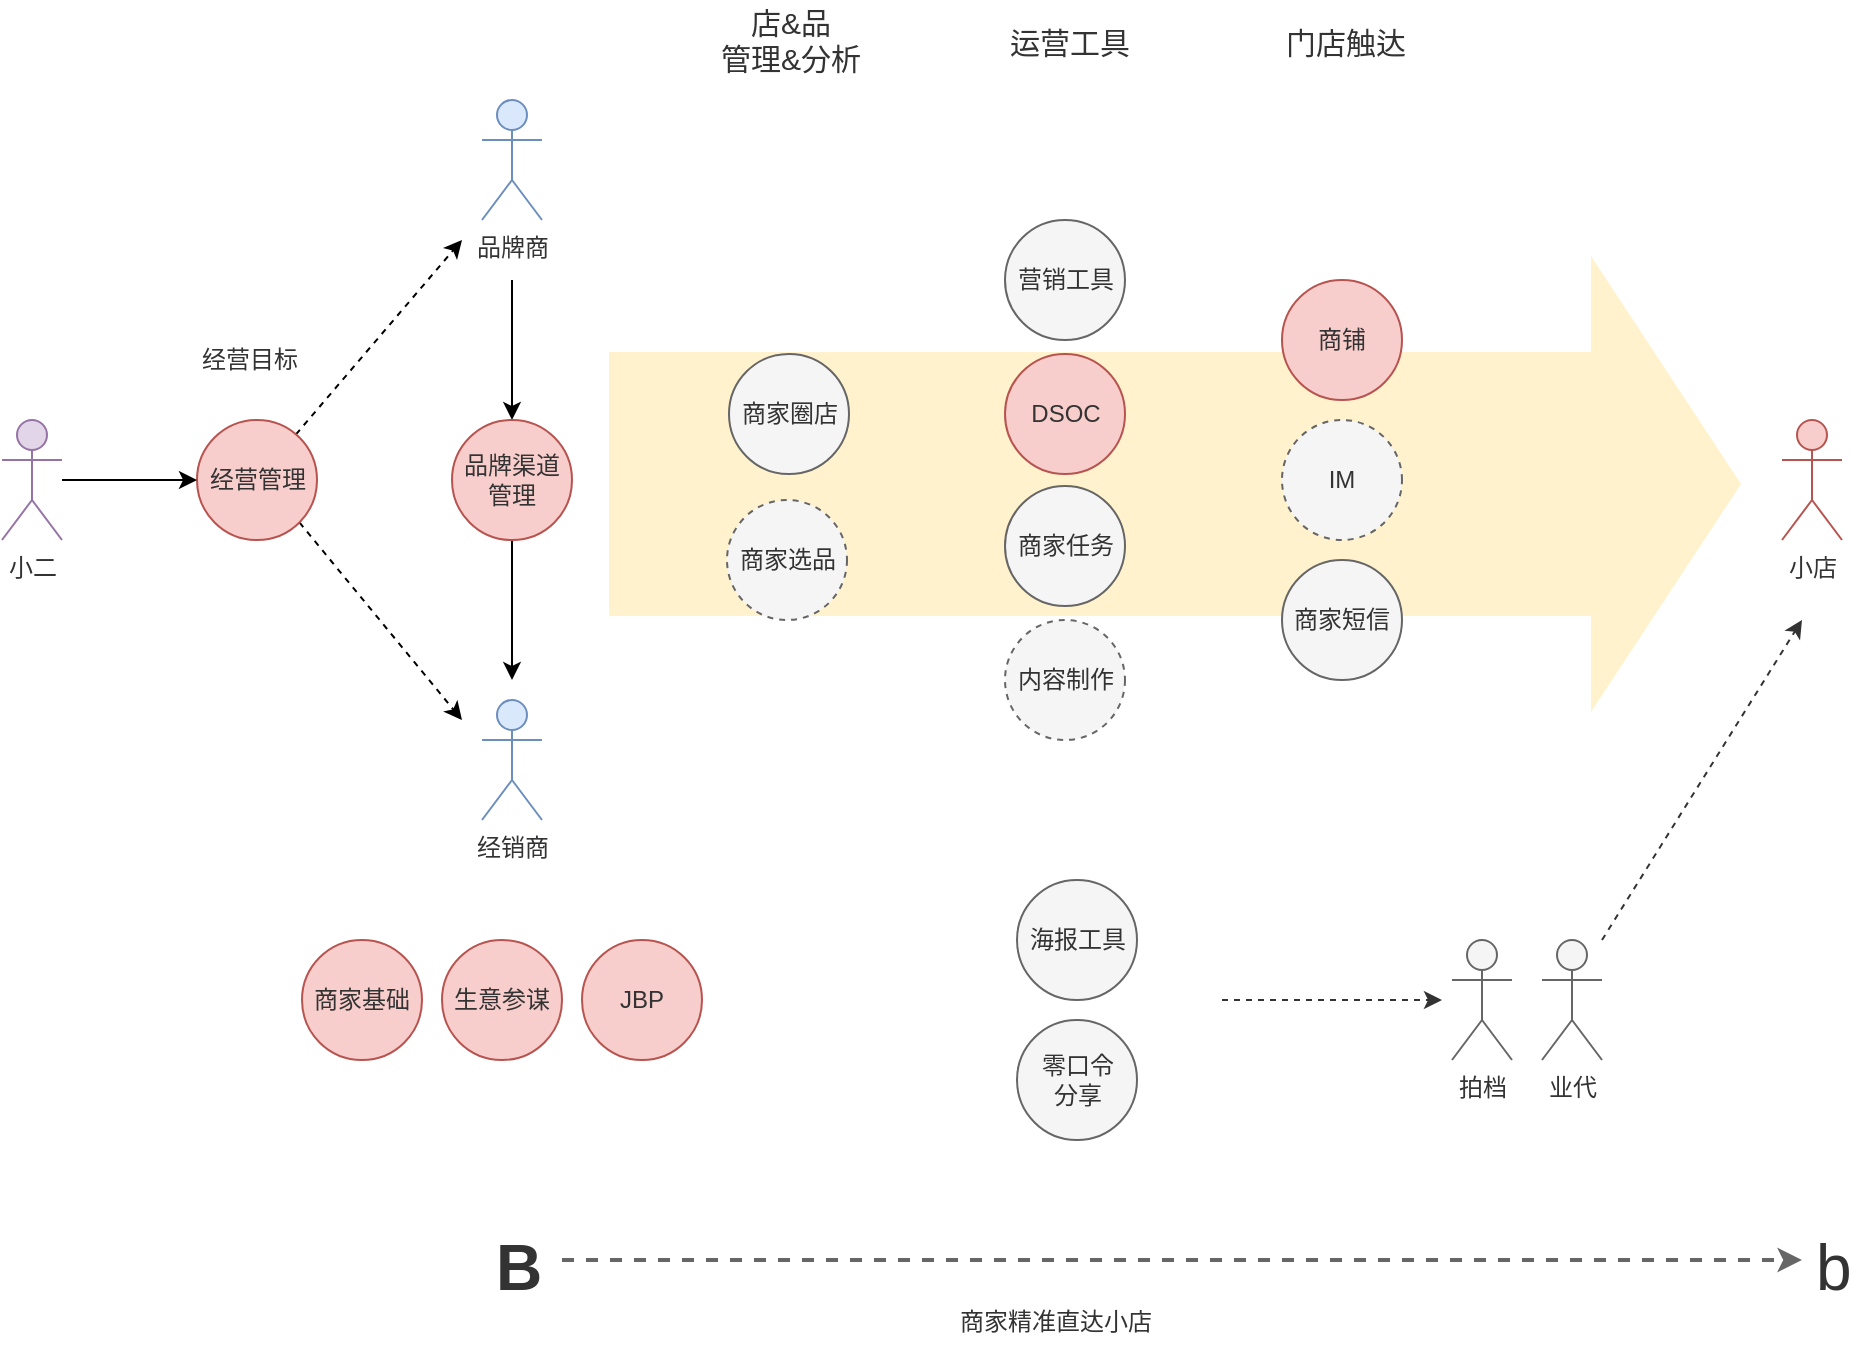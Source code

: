 <mxfile version="12.2.7" type="github" pages="1">
  <diagram id="fMP1L2S5Wh-l7Wipxte6" name="Page-1">
    <mxGraphModel dx="2239" dy="780" grid="1" gridSize="10" guides="1" tooltips="1" connect="1" arrows="1" fold="1" page="1" pageScale="1" pageWidth="827" pageHeight="1169" math="0" shadow="0">
      <root>
        <mxCell id="0"/>
        <mxCell id="1" parent="0"/>
        <mxCell id="IGVNm8w0dBD7OroaEFvD-8" value="" style="shape=flexArrow;endArrow=classic;html=1;fontSize=15;fontColor=#333333;fillColor=#FFF2CC;strokeColor=none;endWidth=95;endSize=24.67;width=132;" edge="1" parent="1">
          <mxGeometry width="50" height="50" relative="1" as="geometry">
            <mxPoint x="-497" y="372" as="sourcePoint"/>
            <mxPoint x="70" y="372" as="targetPoint"/>
            <Array as="points">
              <mxPoint x="-25.5" y="372"/>
            </Array>
          </mxGeometry>
        </mxCell>
        <mxCell id="1i2iwAOqDDvNYCy-twtj-1" value="商铺" style="ellipse;whiteSpace=wrap;html=1;aspect=fixed;flipH=0;flipV=1;fillColor=#f8cecc;strokeColor=#b85450;fontColor=#333333;" parent="1" vertex="1">
          <mxGeometry x="-160" y="270" width="60" height="60" as="geometry"/>
        </mxCell>
        <mxCell id="1i2iwAOqDDvNYCy-twtj-2" value="生意参谋" style="ellipse;whiteSpace=wrap;html=1;aspect=fixed;flipH=1;fillColor=#f8cecc;strokeColor=#b85450;fontColor=#333333;" parent="1" vertex="1">
          <mxGeometry x="-580" y="600" width="60" height="60" as="geometry"/>
        </mxCell>
        <mxCell id="1i2iwAOqDDvNYCy-twtj-3" value="JBP" style="ellipse;whiteSpace=wrap;html=1;aspect=fixed;flipH=1;fillColor=#f8cecc;strokeColor=#b85450;fontColor=#333333;" parent="1" vertex="1">
          <mxGeometry x="-510" y="600" width="60" height="60" as="geometry"/>
        </mxCell>
        <mxCell id="1i2iwAOqDDvNYCy-twtj-4" value="DSOC" style="ellipse;whiteSpace=wrap;html=1;aspect=fixed;flipH=0;flipV=1;fillColor=#f8cecc;strokeColor=#b85450;fontColor=#333333;" parent="1" vertex="1">
          <mxGeometry x="-298.5" y="307" width="60" height="60" as="geometry"/>
        </mxCell>
        <mxCell id="1i2iwAOqDDvNYCy-twtj-42" value="" style="rounded=0;orthogonalLoop=1;jettySize=auto;html=1;dashed=1;fontColor=#333333;" parent="1" source="1i2iwAOqDDvNYCy-twtj-5" edge="1">
          <mxGeometry relative="1" as="geometry">
            <mxPoint x="-570" y="250" as="targetPoint"/>
          </mxGeometry>
        </mxCell>
        <mxCell id="1i2iwAOqDDvNYCy-twtj-43" style="edgeStyle=none;rounded=0;orthogonalLoop=1;jettySize=auto;html=1;exitX=1;exitY=1;exitDx=0;exitDy=0;dashed=1;fontColor=#333333;" parent="1" source="1i2iwAOqDDvNYCy-twtj-5" edge="1">
          <mxGeometry relative="1" as="geometry">
            <mxPoint x="-570" y="490" as="targetPoint"/>
          </mxGeometry>
        </mxCell>
        <mxCell id="1i2iwAOqDDvNYCy-twtj-5" value="经营管理" style="ellipse;whiteSpace=wrap;html=1;aspect=fixed;flipH=1;fillColor=#f8cecc;strokeColor=#b85450;fontColor=#333333;" parent="1" vertex="1">
          <mxGeometry x="-702.5" y="340" width="60" height="60" as="geometry"/>
        </mxCell>
        <mxCell id="1i2iwAOqDDvNYCy-twtj-6" value="营销工具" style="ellipse;whiteSpace=wrap;html=1;aspect=fixed;flipV=1;flipH=0;fillColor=#f5f5f5;strokeColor=#666666;fontColor=#333333;" parent="1" vertex="1">
          <mxGeometry x="-298.5" y="240" width="60" height="60" as="geometry"/>
        </mxCell>
        <mxCell id="1i2iwAOqDDvNYCy-twtj-7" value="商家短信" style="ellipse;whiteSpace=wrap;html=1;aspect=fixed;flipV=1;flipH=0;fillColor=#f5f5f5;strokeColor=#666666;fontColor=#333333;" parent="1" vertex="1">
          <mxGeometry x="-160" y="410" width="60" height="60" as="geometry"/>
        </mxCell>
        <mxCell id="1i2iwAOqDDvNYCy-twtj-8" value="商家任务" style="ellipse;whiteSpace=wrap;html=1;aspect=fixed;flipV=1;flipH=0;fillColor=#f5f5f5;strokeColor=#666666;fontColor=#333333;" parent="1" vertex="1">
          <mxGeometry x="-298.5" y="373" width="60" height="60" as="geometry"/>
        </mxCell>
        <mxCell id="1i2iwAOqDDvNYCy-twtj-9" value="海报工具" style="ellipse;whiteSpace=wrap;html=1;aspect=fixed;fillColor=#f5f5f5;strokeColor=#666666;fontColor=#333333;" parent="1" vertex="1">
          <mxGeometry x="-292.5" y="570" width="60" height="60" as="geometry"/>
        </mxCell>
        <mxCell id="IGVNm8w0dBD7OroaEFvD-12" style="edgeStyle=none;rounded=0;orthogonalLoop=1;jettySize=auto;html=1;fontSize=12;fontColor=#333333;dashed=1;strokeColor=#333333;" edge="1" parent="1">
          <mxGeometry relative="1" as="geometry">
            <mxPoint x="-80" y="630" as="targetPoint"/>
            <mxPoint x="-190" y="630" as="sourcePoint"/>
          </mxGeometry>
        </mxCell>
        <mxCell id="1i2iwAOqDDvNYCy-twtj-10" value="零口令&lt;br&gt;分享" style="ellipse;whiteSpace=wrap;html=1;aspect=fixed;fillColor=#f5f5f5;strokeColor=#666666;fontColor=#333333;" parent="1" vertex="1">
          <mxGeometry x="-292.5" y="640" width="60" height="60" as="geometry"/>
        </mxCell>
        <mxCell id="1i2iwAOqDDvNYCy-twtj-11" value="内容制作" style="ellipse;whiteSpace=wrap;html=1;aspect=fixed;fillColor=#f5f5f5;strokeColor=#666666;fontColor=#333333;dashed=1;" parent="1" vertex="1">
          <mxGeometry x="-298.5" y="440" width="60" height="60" as="geometry"/>
        </mxCell>
        <mxCell id="1i2iwAOqDDvNYCy-twtj-12" value="IM" style="ellipse;whiteSpace=wrap;html=1;aspect=fixed;flipV=1;flipH=0;fillColor=#f5f5f5;strokeColor=#666666;fontColor=#333333;dashed=1;" parent="1" vertex="1">
          <mxGeometry x="-160" y="340" width="60" height="60" as="geometry"/>
        </mxCell>
        <mxCell id="1i2iwAOqDDvNYCy-twtj-13" value="商家圈店" style="ellipse;whiteSpace=wrap;html=1;aspect=fixed;fillColor=#f5f5f5;strokeColor=#666666;fontColor=#333333;" parent="1" vertex="1">
          <mxGeometry x="-436.5" y="307" width="60" height="60" as="geometry"/>
        </mxCell>
        <mxCell id="1i2iwAOqDDvNYCy-twtj-14" value="商家选品" style="ellipse;whiteSpace=wrap;html=1;aspect=fixed;fillColor=#f5f5f5;strokeColor=#666666;fontColor=#333333;dashed=1;" parent="1" vertex="1">
          <mxGeometry x="-437.5" y="380" width="60" height="60" as="geometry"/>
        </mxCell>
        <mxCell id="1i2iwAOqDDvNYCy-twtj-45" value="" style="edgeStyle=none;rounded=0;orthogonalLoop=1;jettySize=auto;html=1;entryX=0.5;entryY=0;entryDx=0;entryDy=0;fontColor=#333333;" parent="1" target="1i2iwAOqDDvNYCy-twtj-37" edge="1">
          <mxGeometry relative="1" as="geometry">
            <mxPoint x="-545" y="270" as="sourcePoint"/>
            <mxPoint x="-545" y="300" as="targetPoint"/>
          </mxGeometry>
        </mxCell>
        <mxCell id="1i2iwAOqDDvNYCy-twtj-16" value="品牌商" style="shape=umlActor;verticalLabelPosition=bottom;labelBackgroundColor=#ffffff;verticalAlign=top;html=1;outlineConnect=0;fillColor=#dae8fc;strokeColor=#6c8ebf;fontColor=#333333;" parent="1" vertex="1">
          <mxGeometry x="-560" y="180" width="30" height="60" as="geometry"/>
        </mxCell>
        <mxCell id="1i2iwAOqDDvNYCy-twtj-18" value="商家基础" style="ellipse;whiteSpace=wrap;html=1;aspect=fixed;flipH=1;fillColor=#f8cecc;strokeColor=#b85450;fontColor=#333333;" parent="1" vertex="1">
          <mxGeometry x="-650" y="600" width="60" height="60" as="geometry"/>
        </mxCell>
        <mxCell id="1i2iwAOqDDvNYCy-twtj-20" value="经销商" style="shape=umlActor;verticalLabelPosition=bottom;labelBackgroundColor=#ffffff;verticalAlign=top;html=1;outlineConnect=0;fillColor=#dae8fc;strokeColor=#6c8ebf;fontColor=#333333;" parent="1" vertex="1">
          <mxGeometry x="-560" y="480" width="30" height="60" as="geometry"/>
        </mxCell>
        <mxCell id="1i2iwAOqDDvNYCy-twtj-21" value="小店" style="shape=umlActor;verticalLabelPosition=bottom;labelBackgroundColor=#ffffff;verticalAlign=top;html=1;outlineConnect=0;fillColor=#f8cecc;strokeColor=#b85450;fontColor=#333333;" parent="1" vertex="1">
          <mxGeometry x="90" y="340" width="30" height="60" as="geometry"/>
        </mxCell>
        <mxCell id="1i2iwAOqDDvNYCy-twtj-23" value="拍档" style="shape=umlActor;verticalLabelPosition=bottom;labelBackgroundColor=#ffffff;verticalAlign=top;html=1;outlineConnect=0;fillColor=#f5f5f5;strokeColor=#666666;fontColor=#333333;" parent="1" vertex="1">
          <mxGeometry x="-75" y="600" width="30" height="60" as="geometry"/>
        </mxCell>
        <mxCell id="1i2iwAOqDDvNYCy-twtj-40" value="" style="edgeStyle=orthogonalEdgeStyle;rounded=0;orthogonalLoop=1;jettySize=auto;html=1;fontColor=#333333;" parent="1" source="1i2iwAOqDDvNYCy-twtj-35" target="1i2iwAOqDDvNYCy-twtj-5" edge="1">
          <mxGeometry relative="1" as="geometry"/>
        </mxCell>
        <mxCell id="1i2iwAOqDDvNYCy-twtj-35" value="小二" style="shape=umlActor;verticalLabelPosition=bottom;labelBackgroundColor=#ffffff;verticalAlign=top;html=1;outlineConnect=0;fillColor=#e1d5e7;strokeColor=#9673a6;fontColor=#333333;" parent="1" vertex="1">
          <mxGeometry x="-800" y="340" width="30" height="60" as="geometry"/>
        </mxCell>
        <mxCell id="1i2iwAOqDDvNYCy-twtj-46" style="edgeStyle=none;rounded=0;orthogonalLoop=1;jettySize=auto;html=1;exitX=0.5;exitY=1;exitDx=0;exitDy=0;fontColor=#333333;" parent="1" source="1i2iwAOqDDvNYCy-twtj-37" edge="1">
          <mxGeometry relative="1" as="geometry">
            <mxPoint x="-545" y="470" as="targetPoint"/>
          </mxGeometry>
        </mxCell>
        <mxCell id="1i2iwAOqDDvNYCy-twtj-37" value="品牌渠道管理" style="ellipse;whiteSpace=wrap;html=1;aspect=fixed;flipH=1;fillColor=#f8cecc;strokeColor=#b85450;fontColor=#333333;" parent="1" vertex="1">
          <mxGeometry x="-575" y="340" width="60" height="60" as="geometry"/>
        </mxCell>
        <mxCell id="IGVNm8w0dBD7OroaEFvD-1" value="业代" style="shape=umlActor;verticalLabelPosition=bottom;labelBackgroundColor=#ffffff;verticalAlign=top;html=1;outlineConnect=0;fillColor=#f5f5f5;strokeColor=#666666;fontColor=#333333;" vertex="1" parent="1">
          <mxGeometry x="-30" y="600" width="30" height="60" as="geometry"/>
        </mxCell>
        <mxCell id="IGVNm8w0dBD7OroaEFvD-3" value="门店触达" style="text;html=1;resizable=0;points=[];autosize=1;align=left;verticalAlign=top;spacingTop=-4;fontSize=15;fontColor=#333333;" vertex="1" parent="1">
          <mxGeometry x="-160" y="140" width="60" height="20" as="geometry"/>
        </mxCell>
        <mxCell id="IGVNm8w0dBD7OroaEFvD-4" value="运营工具" style="text;html=1;resizable=0;points=[];autosize=1;align=left;verticalAlign=top;spacingTop=-4;fontSize=15;fontColor=#333333;" vertex="1" parent="1">
          <mxGeometry x="-298.5" y="140" width="60" height="20" as="geometry"/>
        </mxCell>
        <mxCell id="IGVNm8w0dBD7OroaEFvD-5" value="店&amp;amp;品&lt;br style=&quot;font-size: 15px;&quot;&gt;管理&amp;amp;分析" style="text;html=1;resizable=0;points=[];autosize=1;align=center;verticalAlign=top;spacingTop=-4;fontSize=15;fontColor=#333333;" vertex="1" parent="1">
          <mxGeometry x="-441.5" y="130" width="70" height="30" as="geometry"/>
        </mxCell>
        <mxCell id="IGVNm8w0dBD7OroaEFvD-9" value="经营目标" style="text;html=1;resizable=0;points=[];autosize=1;align=left;verticalAlign=top;spacingTop=-4;fontSize=12;fontColor=#333333;" vertex="1" parent="1">
          <mxGeometry x="-702.5" y="300" width="60" height="20" as="geometry"/>
        </mxCell>
        <mxCell id="IGVNm8w0dBD7OroaEFvD-13" value="" style="endArrow=classic;html=1;fontSize=12;fontColor=#333333;dashed=1;strokeColor=#333333;" edge="1" parent="1">
          <mxGeometry width="50" height="50" relative="1" as="geometry">
            <mxPoint y="600" as="sourcePoint"/>
            <mxPoint x="100" y="440" as="targetPoint"/>
          </mxGeometry>
        </mxCell>
        <mxCell id="IGVNm8w0dBD7OroaEFvD-15" value="B" style="text;html=1;resizable=0;points=[];autosize=1;align=left;verticalAlign=top;spacingTop=-4;fontSize=32;fontColor=#333333;fontStyle=1" vertex="1" parent="1">
          <mxGeometry x="-555" y="742" width="20" height="20" as="geometry"/>
        </mxCell>
        <mxCell id="IGVNm8w0dBD7OroaEFvD-16" value="" style="endArrow=classic;html=1;dashed=1;strokeColor=#666666;fillColor=#FFF2CC;fontSize=12;fontColor=#333333;strokeWidth=2;" edge="1" parent="1">
          <mxGeometry width="50" height="50" relative="1" as="geometry">
            <mxPoint x="-520" y="760" as="sourcePoint"/>
            <mxPoint x="100" y="760" as="targetPoint"/>
          </mxGeometry>
        </mxCell>
        <mxCell id="IGVNm8w0dBD7OroaEFvD-18" value="b" style="text;html=1;resizable=0;points=[];autosize=1;align=left;verticalAlign=top;spacingTop=-4;fontSize=32;fontColor=#333333;" vertex="1" parent="1">
          <mxGeometry x="105" y="742" width="20" height="20" as="geometry"/>
        </mxCell>
        <mxCell id="IGVNm8w0dBD7OroaEFvD-22" value="&lt;span style=&quot;font-size: 12px&quot;&gt;商家精准直达小店&lt;/span&gt;" style="text;html=1;resizable=0;points=[];autosize=1;align=left;verticalAlign=top;spacingTop=-4;fontSize=32;fontColor=#333333;" vertex="1" parent="1">
          <mxGeometry x="-323.5" y="762" width="110" height="50" as="geometry"/>
        </mxCell>
      </root>
    </mxGraphModel>
  </diagram>
</mxfile>
